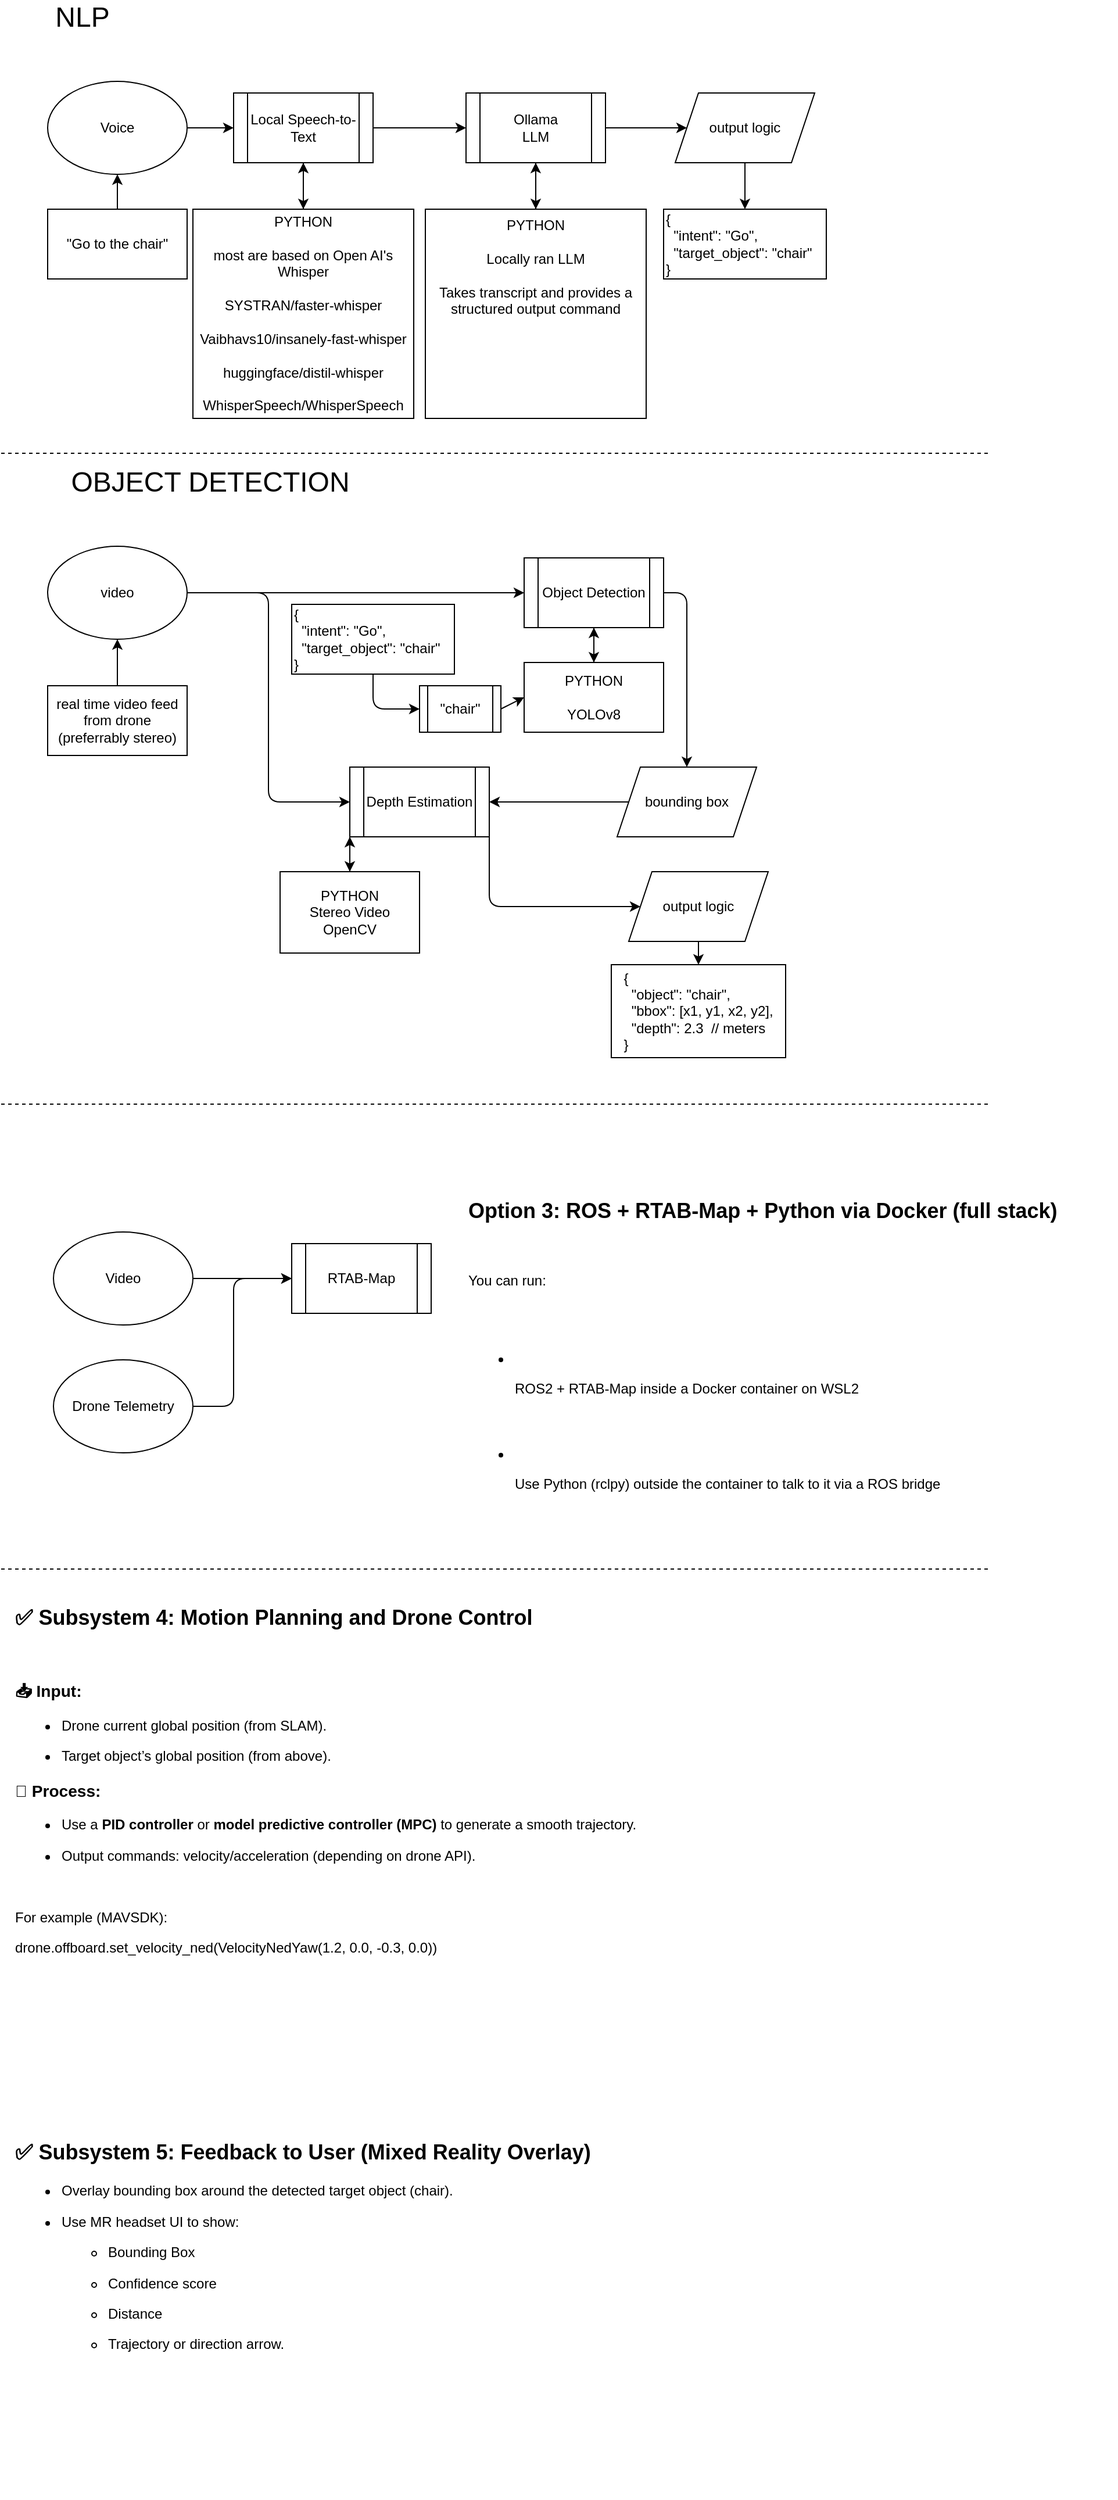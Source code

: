 <mxfile>
    <diagram id="y12sq9UacOIsMTTaWXX6" name="Page-1">
        <mxGraphModel dx="1473" dy="1627" grid="1" gridSize="10" guides="1" tooltips="1" connect="1" arrows="1" fold="1" page="1" pageScale="1" pageWidth="850" pageHeight="1100" math="0" shadow="0">
            <root>
                <mxCell id="0"/>
                <mxCell id="1" parent="0"/>
                <mxCell id="4" style="edgeStyle=none;html=1;exitX=1;exitY=0.5;exitDx=0;exitDy=0;entryX=0;entryY=0.5;entryDx=0;entryDy=0;" edge="1" parent="1" source="2">
                    <mxGeometry relative="1" as="geometry">
                        <mxPoint x="200" y="120" as="targetPoint"/>
                    </mxGeometry>
                </mxCell>
                <mxCell id="2" value="Voice" style="ellipse;whiteSpace=wrap;html=1;" vertex="1" parent="1">
                    <mxGeometry x="40" y="80" width="120" height="80" as="geometry"/>
                </mxCell>
                <mxCell id="7" style="edgeStyle=none;html=1;exitX=0.5;exitY=1;exitDx=0;exitDy=0;entryX=0.5;entryY=0;entryDx=0;entryDy=0;" edge="1" parent="1" source="5" target="6">
                    <mxGeometry relative="1" as="geometry"/>
                </mxCell>
                <mxCell id="9" style="edgeStyle=none;html=1;exitX=1;exitY=0.5;exitDx=0;exitDy=0;entryX=0;entryY=0.5;entryDx=0;entryDy=0;" edge="1" parent="1" source="5" target="8">
                    <mxGeometry relative="1" as="geometry"/>
                </mxCell>
                <mxCell id="5" value="&lt;span style=&quot;color: rgb(0, 0, 0);&quot;&gt;Local Speech-to-Text&lt;/span&gt;" style="shape=process;whiteSpace=wrap;html=1;backgroundOutline=1;" vertex="1" parent="1">
                    <mxGeometry x="200" y="90" width="120" height="60" as="geometry"/>
                </mxCell>
                <mxCell id="15" style="edgeStyle=none;html=1;exitX=0.5;exitY=0;exitDx=0;exitDy=0;entryX=0.5;entryY=1;entryDx=0;entryDy=0;" edge="1" parent="1" source="6" target="5">
                    <mxGeometry relative="1" as="geometry"/>
                </mxCell>
                <mxCell id="6" value="&lt;div&gt;PYTHON&lt;/div&gt;&lt;div&gt;&lt;br&gt;&lt;/div&gt;most are based on Open AI&#39;s Whisper&lt;div&gt;&lt;br&gt;&lt;/div&gt;&lt;div&gt;SYSTRAN/faster-whisper&lt;/div&gt;&lt;div&gt;&lt;br&gt;&lt;/div&gt;&lt;div&gt;Vaibhavs10/insanely-fast-whisper&lt;/div&gt;&lt;div&gt;&lt;br&gt;&lt;/div&gt;&lt;div&gt;huggingface/distil-whisper&lt;/div&gt;&lt;div&gt;&lt;br&gt;&lt;/div&gt;&lt;div&gt;WhisperSpeech/WhisperSpeech&lt;/div&gt;" style="rounded=0;whiteSpace=wrap;html=1;align=center;" vertex="1" parent="1">
                    <mxGeometry x="165" y="190" width="190" height="180" as="geometry"/>
                </mxCell>
                <mxCell id="13" style="edgeStyle=none;html=1;exitX=0.5;exitY=1;exitDx=0;exitDy=0;entryX=0.5;entryY=0;entryDx=0;entryDy=0;" edge="1" parent="1" source="8" target="11">
                    <mxGeometry relative="1" as="geometry"/>
                </mxCell>
                <mxCell id="19" style="edgeStyle=none;html=1;exitX=1;exitY=0.5;exitDx=0;exitDy=0;entryX=0;entryY=0.5;entryDx=0;entryDy=0;" edge="1" parent="1" source="8" target="18">
                    <mxGeometry relative="1" as="geometry"/>
                </mxCell>
                <mxCell id="8" value="Ollama&lt;div&gt;LLM&lt;/div&gt;" style="shape=process;whiteSpace=wrap;html=1;backgroundOutline=1;" vertex="1" parent="1">
                    <mxGeometry x="400" y="90" width="120" height="60" as="geometry"/>
                </mxCell>
                <mxCell id="14" style="edgeStyle=none;html=1;exitX=0.5;exitY=0;exitDx=0;exitDy=0;" edge="1" parent="1" source="11">
                    <mxGeometry relative="1" as="geometry">
                        <mxPoint x="459.941" y="150" as="targetPoint"/>
                    </mxGeometry>
                </mxCell>
                <mxCell id="11" value="PYTHON&lt;br&gt;&lt;br&gt;Locally ran LLM&lt;br&gt;&lt;br&gt;Takes transcript and provides a structured output command" style="rounded=0;whiteSpace=wrap;html=1;verticalAlign=top;" vertex="1" parent="1">
                    <mxGeometry x="365" y="190" width="190" height="180" as="geometry"/>
                </mxCell>
                <mxCell id="17" style="edgeStyle=none;html=1;exitX=0.5;exitY=0;exitDx=0;exitDy=0;entryX=0.5;entryY=1;entryDx=0;entryDy=0;" edge="1" parent="1" source="16" target="2">
                    <mxGeometry relative="1" as="geometry"/>
                </mxCell>
                <mxCell id="16" value="&quot;Go to the chair&quot;" style="rounded=0;whiteSpace=wrap;html=1;" vertex="1" parent="1">
                    <mxGeometry x="40" y="190" width="120" height="60" as="geometry"/>
                </mxCell>
                <mxCell id="21" style="edgeStyle=none;html=1;exitX=0.5;exitY=1;exitDx=0;exitDy=0;entryX=0.5;entryY=0;entryDx=0;entryDy=0;" edge="1" parent="1" source="18" target="20">
                    <mxGeometry relative="1" as="geometry"/>
                </mxCell>
                <mxCell id="18" value="output logic" style="shape=parallelogram;perimeter=parallelogramPerimeter;whiteSpace=wrap;html=1;fixedSize=1;" vertex="1" parent="1">
                    <mxGeometry x="580" y="90" width="120" height="60" as="geometry"/>
                </mxCell>
                <mxCell id="20" value="&lt;div&gt;&lt;font color=&quot;#000000&quot;&gt;{&lt;/font&gt;&lt;/div&gt;&lt;div&gt;&lt;font color=&quot;#000000&quot;&gt;&amp;nbsp; &quot;intent&quot;: &quot;Go&quot;,&lt;/font&gt;&lt;/div&gt;&lt;div&gt;&lt;font color=&quot;#000000&quot;&gt;&amp;nbsp; &quot;target_object&quot;: &quot;chair&quot;&lt;/font&gt;&lt;/div&gt;&lt;div&gt;&lt;font color=&quot;#000000&quot;&gt;}&lt;/font&gt;&lt;/div&gt;" style="rounded=0;whiteSpace=wrap;html=1;align=left;" vertex="1" parent="1">
                    <mxGeometry x="570" y="190" width="140" height="60" as="geometry"/>
                </mxCell>
                <mxCell id="22" value="" style="endArrow=none;dashed=1;html=1;" edge="1" parent="1">
                    <mxGeometry width="50" height="50" relative="1" as="geometry">
                        <mxPoint y="400" as="sourcePoint"/>
                        <mxPoint x="850" y="400" as="targetPoint"/>
                    </mxGeometry>
                </mxCell>
                <mxCell id="23" value="&lt;font style=&quot;font-size: 24px;&quot;&gt;NLP&lt;/font&gt;" style="text;html=1;align=center;verticalAlign=middle;whiteSpace=wrap;rounded=0;" vertex="1" parent="1">
                    <mxGeometry x="40" y="10" width="60" height="30" as="geometry"/>
                </mxCell>
                <mxCell id="24" value="&lt;font style=&quot;font-size: 24px;&quot;&gt;OBJECT DETECTION&lt;/font&gt;" style="text;html=1;align=center;verticalAlign=middle;whiteSpace=wrap;rounded=0;" vertex="1" parent="1">
                    <mxGeometry x="40" y="410" width="280" height="30" as="geometry"/>
                </mxCell>
                <mxCell id="36" style="edgeStyle=none;html=1;exitX=1;exitY=0.5;exitDx=0;exitDy=0;entryX=0;entryY=0.5;entryDx=0;entryDy=0;" edge="1" parent="1" source="25" target="28">
                    <mxGeometry relative="1" as="geometry"/>
                </mxCell>
                <mxCell id="37" style="edgeStyle=none;html=1;exitX=1;exitY=0.5;exitDx=0;exitDy=0;entryX=0;entryY=0.5;entryDx=0;entryDy=0;" edge="1" parent="1" source="25" target="33">
                    <mxGeometry relative="1" as="geometry">
                        <Array as="points">
                            <mxPoint x="230" y="520"/>
                            <mxPoint x="230" y="700"/>
                        </Array>
                    </mxGeometry>
                </mxCell>
                <mxCell id="25" value="video" style="ellipse;whiteSpace=wrap;html=1;" vertex="1" parent="1">
                    <mxGeometry x="40" y="480" width="120" height="80" as="geometry"/>
                </mxCell>
                <mxCell id="27" style="edgeStyle=none;html=1;exitX=0.5;exitY=0;exitDx=0;exitDy=0;entryX=0.5;entryY=1;entryDx=0;entryDy=0;" edge="1" parent="1" source="26" target="25">
                    <mxGeometry relative="1" as="geometry"/>
                </mxCell>
                <mxCell id="26" value="real time video feed from drone&lt;div&gt;(preferrably stereo)&lt;/div&gt;" style="rounded=0;whiteSpace=wrap;html=1;" vertex="1" parent="1">
                    <mxGeometry x="40" y="600" width="120" height="60" as="geometry"/>
                </mxCell>
                <mxCell id="31" style="edgeStyle=none;html=1;exitX=0.5;exitY=1;exitDx=0;exitDy=0;entryX=0.5;entryY=0;entryDx=0;entryDy=0;" edge="1" parent="1" source="28" target="29">
                    <mxGeometry relative="1" as="geometry"/>
                </mxCell>
                <mxCell id="51" style="edgeStyle=none;html=1;exitX=1;exitY=0.5;exitDx=0;exitDy=0;entryX=0.5;entryY=0;entryDx=0;entryDy=0;" edge="1" parent="1" source="28" target="50">
                    <mxGeometry relative="1" as="geometry">
                        <Array as="points">
                            <mxPoint x="590" y="520"/>
                        </Array>
                    </mxGeometry>
                </mxCell>
                <mxCell id="28" value="Object Detection" style="shape=process;whiteSpace=wrap;html=1;backgroundOutline=1;" vertex="1" parent="1">
                    <mxGeometry x="450" y="490" width="120" height="60" as="geometry"/>
                </mxCell>
                <mxCell id="30" style="edgeStyle=none;html=1;exitX=0.5;exitY=0;exitDx=0;exitDy=0;entryX=0.5;entryY=1;entryDx=0;entryDy=0;" edge="1" parent="1" source="29" target="28">
                    <mxGeometry relative="1" as="geometry"/>
                </mxCell>
                <mxCell id="29" value="PYTHON&lt;br&gt;&lt;br&gt;YOLOv8" style="rounded=0;whiteSpace=wrap;html=1;" vertex="1" parent="1">
                    <mxGeometry x="450" y="580" width="120" height="60" as="geometry"/>
                </mxCell>
                <mxCell id="53" style="edgeStyle=none;html=1;exitX=0;exitY=1;exitDx=0;exitDy=0;entryX=0.5;entryY=0;entryDx=0;entryDy=0;" edge="1" parent="1" source="33" target="35">
                    <mxGeometry relative="1" as="geometry"/>
                </mxCell>
                <mxCell id="58" style="edgeStyle=none;html=1;exitX=1;exitY=1;exitDx=0;exitDy=0;entryX=0;entryY=0.5;entryDx=0;entryDy=0;" edge="1" parent="1" source="33" target="38">
                    <mxGeometry relative="1" as="geometry">
                        <Array as="points">
                            <mxPoint x="420" y="790"/>
                        </Array>
                    </mxGeometry>
                </mxCell>
                <mxCell id="33" value="Depth Estimation" style="shape=process;whiteSpace=wrap;html=1;backgroundOutline=1;" vertex="1" parent="1">
                    <mxGeometry x="300" y="670" width="120" height="60" as="geometry"/>
                </mxCell>
                <mxCell id="54" style="edgeStyle=none;html=1;exitX=0.5;exitY=0;exitDx=0;exitDy=0;entryX=0;entryY=1;entryDx=0;entryDy=0;" edge="1" parent="1" source="35" target="33">
                    <mxGeometry relative="1" as="geometry"/>
                </mxCell>
                <mxCell id="35" value="PYTHON&lt;br&gt;Stereo Video&lt;div&gt;OpenCV&lt;/div&gt;" style="rounded=0;whiteSpace=wrap;html=1;" vertex="1" parent="1">
                    <mxGeometry x="240" y="760" width="120" height="70" as="geometry"/>
                </mxCell>
                <mxCell id="40" style="edgeStyle=none;html=1;exitX=0.5;exitY=1;exitDx=0;exitDy=0;entryX=0.5;entryY=0;entryDx=0;entryDy=0;" edge="1" parent="1" source="38" target="39">
                    <mxGeometry relative="1" as="geometry"/>
                </mxCell>
                <mxCell id="38" value="output logic" style="shape=parallelogram;perimeter=parallelogramPerimeter;whiteSpace=wrap;html=1;fixedSize=1;" vertex="1" parent="1">
                    <mxGeometry x="540" y="760" width="120" height="60" as="geometry"/>
                </mxCell>
                <mxCell id="39" value="&lt;div style=&quot;text-align: left;&quot;&gt;&lt;font&gt;{&lt;/font&gt;&lt;/div&gt;&lt;div style=&quot;text-align: left;&quot;&gt;&lt;font&gt;&amp;nbsp; &quot;object&quot;: &quot;chair&quot;,&lt;/font&gt;&lt;/div&gt;&lt;div style=&quot;text-align: left;&quot;&gt;&lt;font&gt;&amp;nbsp; &quot;bbox&quot;: [x1, y1, x2, y2],&lt;/font&gt;&lt;/div&gt;&lt;div style=&quot;text-align: left;&quot;&gt;&lt;font&gt;&amp;nbsp; &quot;depth&quot;: 2.3&amp;nbsp; // meters&lt;/font&gt;&lt;/div&gt;&lt;div style=&quot;text-align: left;&quot;&gt;&lt;font&gt;}&lt;/font&gt;&lt;/div&gt;" style="rounded=0;whiteSpace=wrap;html=1;" vertex="1" parent="1">
                    <mxGeometry x="525" y="840" width="150" height="80" as="geometry"/>
                </mxCell>
                <mxCell id="47" style="edgeStyle=none;html=1;exitX=0.5;exitY=1;exitDx=0;exitDy=0;entryX=0;entryY=0.5;entryDx=0;entryDy=0;" edge="1" parent="1" source="41" target="42">
                    <mxGeometry relative="1" as="geometry">
                        <Array as="points">
                            <mxPoint x="320" y="620"/>
                        </Array>
                    </mxGeometry>
                </mxCell>
                <mxCell id="41" value="&lt;div&gt;&lt;font color=&quot;#000000&quot;&gt;{&lt;/font&gt;&lt;/div&gt;&lt;div&gt;&lt;font color=&quot;#000000&quot;&gt;&amp;nbsp; &quot;intent&quot;: &quot;Go&quot;,&lt;/font&gt;&lt;/div&gt;&lt;div&gt;&lt;font color=&quot;#000000&quot;&gt;&amp;nbsp; &quot;target_object&quot;: &quot;chair&quot;&lt;/font&gt;&lt;/div&gt;&lt;div&gt;&lt;font color=&quot;#000000&quot;&gt;}&lt;/font&gt;&lt;/div&gt;" style="rounded=0;whiteSpace=wrap;html=1;align=left;" vertex="1" parent="1">
                    <mxGeometry x="250" y="530" width="140" height="60" as="geometry"/>
                </mxCell>
                <mxCell id="44" style="edgeStyle=none;html=1;exitX=1;exitY=0.5;exitDx=0;exitDy=0;entryX=0;entryY=0.5;entryDx=0;entryDy=0;" edge="1" parent="1" source="42" target="29">
                    <mxGeometry relative="1" as="geometry"/>
                </mxCell>
                <mxCell id="42" value="&quot;&lt;span style=&quot;color: rgb(0, 0, 0); text-align: left;&quot;&gt;chair&quot;&lt;/span&gt;" style="shape=process;whiteSpace=wrap;html=1;backgroundOutline=1;" vertex="1" parent="1">
                    <mxGeometry x="360" y="600" width="70" height="40" as="geometry"/>
                </mxCell>
                <mxCell id="52" style="edgeStyle=none;html=1;exitX=0;exitY=0.5;exitDx=0;exitDy=0;entryX=1;entryY=0.5;entryDx=0;entryDy=0;" edge="1" parent="1" source="50" target="33">
                    <mxGeometry relative="1" as="geometry"/>
                </mxCell>
                <mxCell id="50" value="bounding box" style="shape=parallelogram;perimeter=parallelogramPerimeter;whiteSpace=wrap;html=1;fixedSize=1;" vertex="1" parent="1">
                    <mxGeometry x="530" y="670" width="120" height="60" as="geometry"/>
                </mxCell>
                <mxCell id="59" value="" style="endArrow=none;dashed=1;html=1;" edge="1" parent="1">
                    <mxGeometry width="50" height="50" relative="1" as="geometry">
                        <mxPoint y="960" as="sourcePoint"/>
                        <mxPoint x="850" y="960" as="targetPoint"/>
                    </mxGeometry>
                </mxCell>
                <mxCell id="63" style="edgeStyle=none;html=1;exitX=1;exitY=0.5;exitDx=0;exitDy=0;entryX=0;entryY=0.5;entryDx=0;entryDy=0;" edge="1" parent="1" source="60" target="62">
                    <mxGeometry relative="1" as="geometry"/>
                </mxCell>
                <mxCell id="60" value="Video" style="ellipse;whiteSpace=wrap;html=1;" vertex="1" parent="1">
                    <mxGeometry x="45" y="1070" width="120" height="80" as="geometry"/>
                </mxCell>
                <mxCell id="64" style="edgeStyle=none;html=1;exitX=1;exitY=0.5;exitDx=0;exitDy=0;" edge="1" parent="1" source="61">
                    <mxGeometry relative="1" as="geometry">
                        <mxPoint x="250" y="1110" as="targetPoint"/>
                        <Array as="points">
                            <mxPoint x="200" y="1220"/>
                            <mxPoint x="200" y="1110"/>
                        </Array>
                    </mxGeometry>
                </mxCell>
                <mxCell id="61" value="Drone Telemetry" style="ellipse;whiteSpace=wrap;html=1;" vertex="1" parent="1">
                    <mxGeometry x="45" y="1180" width="120" height="80" as="geometry"/>
                </mxCell>
                <mxCell id="62" value="RTAB-Map" style="shape=process;whiteSpace=wrap;html=1;backgroundOutline=1;" vertex="1" parent="1">
                    <mxGeometry x="250" y="1080" width="120" height="60" as="geometry"/>
                </mxCell>
                <mxCell id="65" value="&lt;h2 data-start=&quot;1671&quot; data-end=&quot;1734&quot; class=&quot;&quot;&gt;Option 3: ROS + RTAB-Map + Python via Docker (full stack)&lt;/h2&gt;&lt;br&gt;&lt;p data-start=&quot;1736&quot; data-end=&quot;1748&quot; class=&quot;&quot;&gt;You can run:&lt;/p&gt;&lt;br&gt;&lt;ul data-start=&quot;1749&quot; data-end=&quot;1947&quot;&gt;&lt;br&gt;&lt;li data-start=&quot;1749&quot; data-end=&quot;1800&quot; class=&quot;&quot;&gt;&lt;br&gt;&lt;p data-start=&quot;1751&quot; data-end=&quot;1800&quot; class=&quot;&quot;&gt;ROS2 + RTAB-Map inside a Docker container on WSL2&lt;/p&gt;&lt;br&gt;&lt;/li&gt;&lt;br&gt;&lt;li data-start=&quot;1801&quot; data-end=&quot;1876&quot; class=&quot;&quot;&gt;&lt;br&gt;&lt;p data-start=&quot;1803&quot; data-end=&quot;1876&quot; class=&quot;&quot;&gt;Use Python (rclpy)&amp;nbsp;outside the container to talk to it via a ROS bridge&lt;/p&gt;&lt;/li&gt;&lt;/ul&gt;" style="text;whiteSpace=wrap;html=1;" vertex="1" parent="1">
                    <mxGeometry x="400" y="1020" width="560" height="330" as="geometry"/>
                </mxCell>
                <mxCell id="66" value="&lt;h2 data-start=&quot;3078&quot; data-end=&quot;3129&quot; class=&quot;&quot;&gt;✅ Subsystem 4: Motion Planning and Drone Control&lt;/h2&gt;&lt;br&gt;&lt;h3 data-start=&quot;3131&quot; data-end=&quot;3144&quot; class=&quot;&quot;&gt;📥 Input:&lt;/h3&gt;&lt;ul data-start=&quot;3145&quot; data-end=&quot;3237&quot;&gt;&lt;li data-start=&quot;3145&quot; data-end=&quot;3189&quot; class=&quot;&quot;&gt;&lt;p data-start=&quot;3147&quot; data-end=&quot;3189&quot; class=&quot;&quot;&gt;Drone current global position (from SLAM).&lt;/p&gt;&lt;/li&gt;&lt;li data-start=&quot;3190&quot; data-end=&quot;3237&quot; class=&quot;&quot;&gt;&lt;p data-start=&quot;3192&quot; data-end=&quot;3237&quot; class=&quot;&quot;&gt;Target object’s global position (from above).&lt;/p&gt;&lt;/li&gt;&lt;/ul&gt;&lt;h3 data-start=&quot;3239&quot; data-end=&quot;3254&quot; class=&quot;&quot;&gt;🔧 Process:&lt;/h3&gt;&lt;ul data-start=&quot;3255&quot; data-end=&quot;3422&quot;&gt;&lt;li data-start=&quot;3255&quot; data-end=&quot;3355&quot; class=&quot;&quot;&gt;&lt;p data-start=&quot;3257&quot; data-end=&quot;3355&quot; class=&quot;&quot;&gt;Use a &lt;strong data-start=&quot;3263&quot; data-end=&quot;3281&quot;&gt;PID controller&lt;/strong&gt; or &lt;strong data-start=&quot;3285&quot; data-end=&quot;3322&quot;&gt;model predictive controller (MPC)&lt;/strong&gt; to generate a smooth trajectory.&lt;/p&gt;&lt;/li&gt;&lt;li data-start=&quot;3356&quot; data-end=&quot;3422&quot; class=&quot;&quot;&gt;&lt;p data-start=&quot;3358&quot; data-end=&quot;3422&quot; class=&quot;&quot;&gt;Output commands: velocity/acceleration (depending on drone API).&lt;/p&gt;&lt;/li&gt;&lt;/ul&gt;&lt;br&gt;&lt;p data-start=&quot;3424&quot; data-end=&quot;3445&quot; class=&quot;&quot;&gt;For example (MAVSDK):&lt;/p&gt;&lt;p data-start=&quot;3424&quot; data-end=&quot;3445&quot; class=&quot;&quot;&gt;drone.offboard.set_velocity_ned(VelocityNedYaw(1.2, 0.0, -0.3, 0.0))&lt;/p&gt;&lt;pre class=&quot;overflow-visible!&quot; data-start=&quot;3446&quot; data-end=&quot;3528&quot;&gt;&lt;div class=&quot;contain-inline-size rounded-md border-[0.5px] border-token-border-medium relative bg-token-sidebar-surface-primary&quot;&gt;&lt;/div&gt;&lt;/pre&gt;" style="text;whiteSpace=wrap;html=1;" vertex="1" parent="1">
                    <mxGeometry x="10" y="1370" width="710" height="420" as="geometry"/>
                </mxCell>
                <mxCell id="67" value="" style="endArrow=none;dashed=1;html=1;" edge="1" parent="1">
                    <mxGeometry width="50" height="50" relative="1" as="geometry">
                        <mxPoint y="1360" as="sourcePoint"/>
                        <mxPoint x="850" y="1360" as="targetPoint"/>
                    </mxGeometry>
                </mxCell>
                <mxCell id="68" value="&lt;h2 data-start=&quot;3535&quot; data-end=&quot;3593&quot; class=&quot;&quot;&gt;✅ Subsystem 5: Feedback to User (Mixed Reality Overlay)&lt;/h2&gt;&lt;ul data-start=&quot;3595&quot; data-end=&quot;3819&quot;&gt;&lt;li data-start=&quot;3595&quot; data-end=&quot;3660&quot; class=&quot;&quot;&gt;&lt;p data-start=&quot;3597&quot; data-end=&quot;3660&quot; class=&quot;&quot;&gt;Overlay bounding box around the detected target object (chair).&lt;/p&gt;&lt;/li&gt;&lt;li data-start=&quot;3661&quot; data-end=&quot;3757&quot; class=&quot;&quot;&gt;&lt;p data-start=&quot;3663&quot; data-end=&quot;3689&quot; class=&quot;&quot;&gt;Use MR headset UI to show:&lt;/p&gt;&lt;ul data-start=&quot;3692&quot; data-end=&quot;3757&quot;&gt;&lt;li data-start=&quot;3692&quot; data-end=&quot;3710&quot; class=&quot;&quot;&gt;&lt;p data-start=&quot;3694&quot; data-end=&quot;3710&quot; class=&quot;&quot;&gt;Bounding Box&lt;/p&gt;&lt;/li&gt;&lt;li data-start=&quot;3692&quot; data-end=&quot;3710&quot; class=&quot;&quot;&gt;&lt;p data-start=&quot;3694&quot; data-end=&quot;3710&quot; class=&quot;&quot;&gt;Confidence score&lt;/p&gt;&lt;/li&gt;&lt;li data-start=&quot;3713&quot; data-end=&quot;3723&quot; class=&quot;&quot;&gt;&lt;p data-start=&quot;3715&quot; data-end=&quot;3723&quot; class=&quot;&quot;&gt;Distance&lt;/p&gt;&lt;/li&gt;&lt;li data-start=&quot;3726&quot; data-end=&quot;3757&quot; class=&quot;&quot;&gt;&lt;p data-start=&quot;3728&quot; data-end=&quot;3757&quot; class=&quot;&quot;&gt;Trajectory or direction arrow&lt;span style=&quot;background-color: transparent;&quot;&gt;.&lt;/span&gt;&lt;/p&gt;&lt;/li&gt;&lt;/ul&gt;&lt;/li&gt;&lt;/ul&gt;" style="text;whiteSpace=wrap;html=1;" vertex="1" parent="1">
                    <mxGeometry x="10" y="1830" width="560" height="330" as="geometry"/>
                </mxCell>
            </root>
        </mxGraphModel>
    </diagram>
</mxfile>